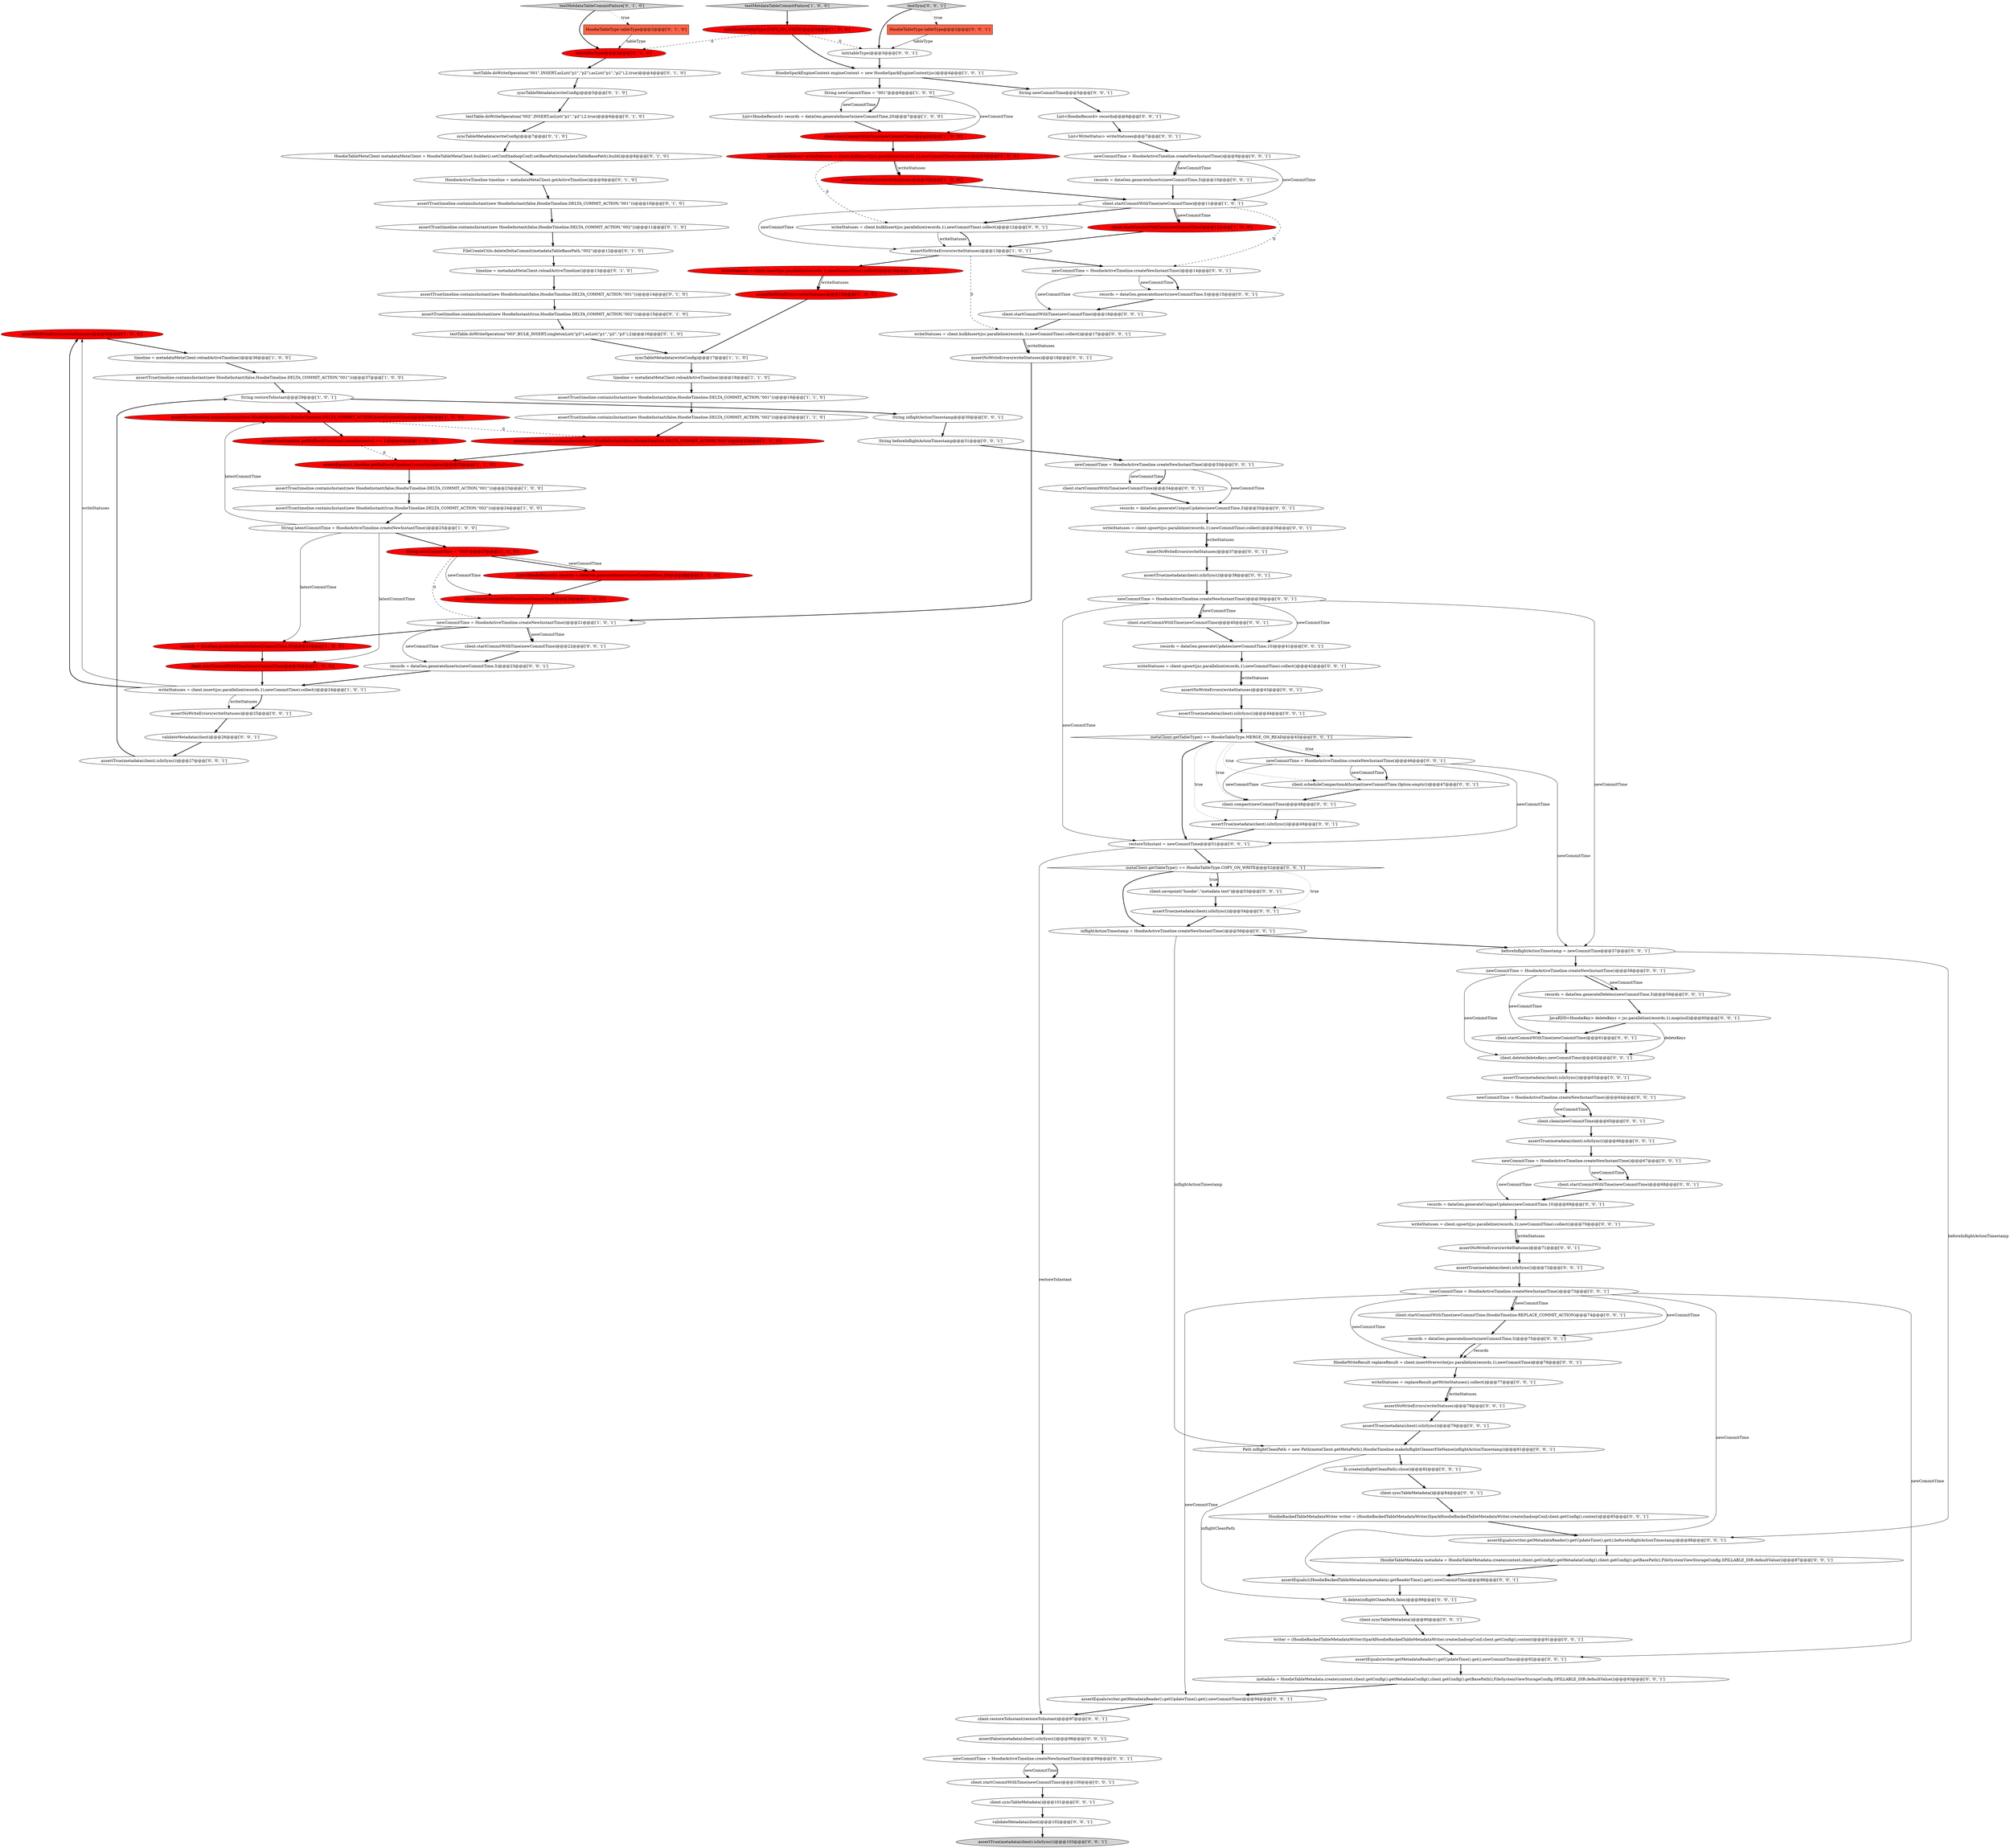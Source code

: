 digraph {
11 [style = filled, label = "assertNoWriteErrors(writeStatuses)@@@34@@@['1', '0', '0']", fillcolor = red, shape = ellipse image = "AAA1AAABBB1BBB"];
102 [style = filled, label = "String inflightActionTimestamp@@@30@@@['0', '0', '1']", fillcolor = white, shape = ellipse image = "AAA0AAABBB3BBB"];
83 [style = filled, label = "metadata = HoodieTableMetadata.create(context,client.getConfig().getMetadataConfig(),client.getConfig().getBasePath(),FileSystemViewStorageConfig.SPILLABLE_DIR.defaultValue())@@@93@@@['0', '0', '1']", fillcolor = white, shape = ellipse image = "AAA0AAABBB3BBB"];
16 [style = filled, label = "client.startCommitWithTime(latestCommitTime)@@@32@@@['1', '0', '0']", fillcolor = red, shape = ellipse image = "AAA1AAABBB1BBB"];
91 [style = filled, label = "writeStatuses = client.bulkInsert(jsc.parallelize(records,1),newCommitTime).collect()@@@17@@@['0', '0', '1']", fillcolor = white, shape = ellipse image = "AAA0AAABBB3BBB"];
46 [style = filled, label = "syncTableMetadata(writeConfig)@@@7@@@['0', '1', '0']", fillcolor = white, shape = ellipse image = "AAA0AAABBB2BBB"];
118 [style = filled, label = "beforeInflightActionTimestamp = newCommitTime@@@57@@@['0', '0', '1']", fillcolor = white, shape = ellipse image = "AAA0AAABBB3BBB"];
129 [style = filled, label = "newCommitTime = HoodieActiveTimeline.createNewInstantTime()@@@33@@@['0', '0', '1']", fillcolor = white, shape = ellipse image = "AAA0AAABBB3BBB"];
86 [style = filled, label = "newCommitTime = HoodieActiveTimeline.createNewInstantTime()@@@67@@@['0', '0', '1']", fillcolor = white, shape = ellipse image = "AAA0AAABBB3BBB"];
113 [style = filled, label = "assertTrue(metadata(client).isInSync())@@@66@@@['0', '0', '1']", fillcolor = white, shape = ellipse image = "AAA0AAABBB3BBB"];
56 [style = filled, label = "assertTrue(metadata(client).isInSync())@@@63@@@['0', '0', '1']", fillcolor = white, shape = ellipse image = "AAA0AAABBB3BBB"];
75 [style = filled, label = "client.restoreToInstant(restoreToInstant)@@@97@@@['0', '0', '1']", fillcolor = white, shape = ellipse image = "AAA0AAABBB3BBB"];
18 [style = filled, label = "client.startCommitWithTime(newCommitTime)@@@12@@@['1', '0', '0']", fillcolor = red, shape = ellipse image = "AAA1AAABBB1BBB"];
8 [style = filled, label = "init(HoodieTableType.COPY_ON_WRITE)@@@3@@@['1', '0', '0']", fillcolor = red, shape = ellipse image = "AAA1AAABBB1BBB"];
87 [style = filled, label = "records = dataGen.generateInserts(newCommitTime,5)@@@23@@@['0', '0', '1']", fillcolor = white, shape = ellipse image = "AAA0AAABBB3BBB"];
105 [style = filled, label = "HoodieTableMetadata metadata = HoodieTableMetadata.create(context,client.getConfig().getMetadataConfig(),client.getConfig().getBasePath(),FileSystemViewStorageConfig.SPILLABLE_DIR.defaultValue())@@@87@@@['0', '0', '1']", fillcolor = white, shape = ellipse image = "AAA0AAABBB3BBB"];
127 [style = filled, label = "assertNoWriteErrors(writeStatuses)@@@71@@@['0', '0', '1']", fillcolor = white, shape = ellipse image = "AAA0AAABBB3BBB"];
104 [style = filled, label = "assertTrue(metadata(client).isInSync())@@@72@@@['0', '0', '1']", fillcolor = white, shape = ellipse image = "AAA0AAABBB3BBB"];
78 [style = filled, label = "client.savepoint(\"hoodie\",\"metadata test\")@@@53@@@['0', '0', '1']", fillcolor = white, shape = ellipse image = "AAA0AAABBB3BBB"];
12 [style = filled, label = "assertNoWriteErrors(writeStatuses)@@@15@@@['1', '0', '0']", fillcolor = red, shape = ellipse image = "AAA1AAABBB1BBB"];
125 [style = filled, label = "newCommitTime = HoodieActiveTimeline.createNewInstantTime()@@@99@@@['0', '0', '1']", fillcolor = white, shape = ellipse image = "AAA0AAABBB3BBB"];
35 [style = filled, label = "HoodieActiveTimeline timeline = metadataMetaClient.getActiveTimeline()@@@9@@@['0', '1', '0']", fillcolor = white, shape = ellipse image = "AAA0AAABBB2BBB"];
128 [style = filled, label = "writeStatuses = replaceResult.getWriteStatuses().collect()@@@77@@@['0', '0', '1']", fillcolor = white, shape = ellipse image = "AAA0AAABBB3BBB"];
120 [style = filled, label = "JavaRDD<HoodieKey> deleteKeys = jsc.parallelize(records,1).map(null)@@@60@@@['0', '0', '1']", fillcolor = white, shape = ellipse image = "AAA0AAABBB3BBB"];
13 [style = filled, label = "assertTrue(timeline.containsInstant(new HoodieInstant(false,HoodieTimeline.DELTA_COMMIT_ACTION,\"001\")))@@@19@@@['1', '1', '0']", fillcolor = white, shape = ellipse image = "AAA0AAABBB1BBB"];
3 [style = filled, label = "timeline = metadataMetaClient.reloadActiveTimeline()@@@18@@@['1', '1', '0']", fillcolor = white, shape = ellipse image = "AAA0AAABBB1BBB"];
1 [style = filled, label = "writeStatuses = client.insert(jsc.parallelize(records,1),newCommitTime).collect()@@@24@@@['1', '0', '1']", fillcolor = white, shape = ellipse image = "AAA0AAABBB1BBB"];
71 [style = filled, label = "client.startCommitWithTime(newCommitTime)@@@16@@@['0', '0', '1']", fillcolor = white, shape = ellipse image = "AAA0AAABBB3BBB"];
36 [style = filled, label = "testTable.doWriteOperation(\"002\",INSERT,asList(\"p1\",\"p2\"),2,true)@@@6@@@['0', '1', '0']", fillcolor = white, shape = ellipse image = "AAA0AAABBB2BBB"];
21 [style = filled, label = "syncTableMetadata(writeConfig)@@@17@@@['1', '1', '0']", fillcolor = white, shape = ellipse image = "AAA0AAABBB1BBB"];
37 [style = filled, label = "HoodieTableMetaClient metadataMetaClient = HoodieTableMetaClient.builder().setConf(hadoopConf).setBasePath(metadataTableBasePath).build()@@@8@@@['0', '1', '0']", fillcolor = white, shape = ellipse image = "AAA0AAABBB2BBB"];
81 [style = filled, label = "client.compact(newCommitTime)@@@48@@@['0', '0', '1']", fillcolor = white, shape = ellipse image = "AAA0AAABBB3BBB"];
48 [style = filled, label = "testMetdataTableCommitFailure['0', '1', '0']", fillcolor = lightgray, shape = diamond image = "AAA0AAABBB2BBB"];
95 [style = filled, label = "client.startCommitWithTime(newCommitTime)@@@34@@@['0', '0', '1']", fillcolor = white, shape = ellipse image = "AAA0AAABBB3BBB"];
98 [style = filled, label = "assertNoWriteErrors(writeStatuses)@@@78@@@['0', '0', '1']", fillcolor = white, shape = ellipse image = "AAA0AAABBB3BBB"];
106 [style = filled, label = "metaClient.getTableType() == HoodieTableType.MERGE_ON_READ@@@45@@@['0', '0', '1']", fillcolor = white, shape = diamond image = "AAA0AAABBB3BBB"];
30 [style = filled, label = "client.startCommitWithTime(newCommitTime)@@@8@@@['1', '0', '0']", fillcolor = red, shape = ellipse image = "AAA1AAABBB1BBB"];
116 [style = filled, label = "writeStatuses = client.bulkInsert(jsc.parallelize(records,1),newCommitTime).collect()@@@12@@@['0', '0', '1']", fillcolor = white, shape = ellipse image = "AAA0AAABBB3BBB"];
20 [style = filled, label = "assertNoWriteErrors(writeStatuses)@@@10@@@['1', '0', '0']", fillcolor = red, shape = ellipse image = "AAA1AAABBB1BBB"];
17 [style = filled, label = "records = dataGen.generateInserts(latestCommitTime,20)@@@31@@@['1', '0', '0']", fillcolor = red, shape = ellipse image = "AAA1AAABBB1BBB"];
70 [style = filled, label = "client.startCommitWithTime(newCommitTime)@@@40@@@['0', '0', '1']", fillcolor = white, shape = ellipse image = "AAA0AAABBB3BBB"];
51 [style = filled, label = "init(tableType)@@@3@@@['0', '0', '1']", fillcolor = white, shape = ellipse image = "AAA0AAABBB3BBB"];
119 [style = filled, label = "validateMetadata(client)@@@26@@@['0', '0', '1']", fillcolor = white, shape = ellipse image = "AAA0AAABBB3BBB"];
69 [style = filled, label = "fs.create(inflightCleanPath).close()@@@82@@@['0', '0', '1']", fillcolor = white, shape = ellipse image = "AAA0AAABBB3BBB"];
114 [style = filled, label = "testSync['0', '0', '1']", fillcolor = lightgray, shape = diamond image = "AAA0AAABBB3BBB"];
103 [style = filled, label = "records = dataGen.generateDeletes(newCommitTime,5)@@@59@@@['0', '0', '1']", fillcolor = white, shape = ellipse image = "AAA0AAABBB3BBB"];
57 [style = filled, label = "assertTrue(metadata(client).isInSync())@@@49@@@['0', '0', '1']", fillcolor = white, shape = ellipse image = "AAA0AAABBB3BBB"];
72 [style = filled, label = "writeStatuses = client.upsert(jsc.parallelize(records,1),newCommitTime).collect()@@@70@@@['0', '0', '1']", fillcolor = white, shape = ellipse image = "AAA0AAABBB3BBB"];
45 [style = filled, label = "testTable.doWriteOperation(\"001\",INSERT,asList(\"p1\",\"p2\"),asList(\"p1\",\"p2\"),2,true)@@@4@@@['0', '1', '0']", fillcolor = white, shape = ellipse image = "AAA0AAABBB2BBB"];
121 [style = filled, label = "client.delete(deleteKeys,newCommitTime)@@@62@@@['0', '0', '1']", fillcolor = white, shape = ellipse image = "AAA0AAABBB3BBB"];
31 [style = filled, label = "assertTrue(timeline.getRollbackTimeline().countInstants() == 1)@@@40@@@['1', '0', '0']", fillcolor = red, shape = ellipse image = "AAA1AAABBB1BBB"];
107 [style = filled, label = "assertFalse(metadata(client).isInSync())@@@98@@@['0', '0', '1']", fillcolor = white, shape = ellipse image = "AAA0AAABBB3BBB"];
25 [style = filled, label = "newCommitTime = HoodieActiveTimeline.createNewInstantTime()@@@21@@@['1', '0', '1']", fillcolor = white, shape = ellipse image = "AAA0AAABBB1BBB"];
65 [style = filled, label = "HoodieWriteResult replaceResult = client.insertOverwrite(jsc.parallelize(records,1),newCommitTime)@@@76@@@['0', '0', '1']", fillcolor = white, shape = ellipse image = "AAA0AAABBB3BBB"];
49 [style = filled, label = "init(tableType)@@@3@@@['0', '1', '0']", fillcolor = red, shape = ellipse image = "AAA1AAABBB2BBB"];
67 [style = filled, label = "inflightActionTimestamp = HoodieActiveTimeline.createNewInstantTime()@@@56@@@['0', '0', '1']", fillcolor = white, shape = ellipse image = "AAA0AAABBB3BBB"];
117 [style = filled, label = "records = dataGen.generateUpdates(newCommitTime,10)@@@41@@@['0', '0', '1']", fillcolor = white, shape = ellipse image = "AAA0AAABBB3BBB"];
124 [style = filled, label = "client.startCommitWithTime(newCommitTime)@@@22@@@['0', '0', '1']", fillcolor = white, shape = ellipse image = "AAA0AAABBB3BBB"];
94 [style = filled, label = "assertNoWriteErrors(writeStatuses)@@@18@@@['0', '0', '1']", fillcolor = white, shape = ellipse image = "AAA0AAABBB3BBB"];
53 [style = filled, label = "assertTrue(metadata(client).isInSync())@@@27@@@['0', '0', '1']", fillcolor = white, shape = ellipse image = "AAA0AAABBB3BBB"];
5 [style = filled, label = "assertTrue(timeline.containsInstant(new HoodieInstant(false,HoodieTimeline.DELTA_COMMIT_ACTION,latestCommitTime)))@@@39@@@['1', '0', '0']", fillcolor = red, shape = ellipse image = "AAA1AAABBB1BBB"];
19 [style = filled, label = "assertNoWriteErrors(writeStatuses)@@@13@@@['1', '0', '1']", fillcolor = white, shape = ellipse image = "AAA0AAABBB1BBB"];
44 [style = filled, label = "timeline = metadataMetaClient.reloadActiveTimeline()@@@13@@@['0', '1', '0']", fillcolor = white, shape = ellipse image = "AAA0AAABBB2BBB"];
82 [style = filled, label = "assertEquals(writer.getMetadataReader().getUpdateTime().get(),beforeInflightActionTimestamp)@@@86@@@['0', '0', '1']", fillcolor = white, shape = ellipse image = "AAA0AAABBB3BBB"];
110 [style = filled, label = "records = dataGen.generateUniqueUpdates(newCommitTime,10)@@@69@@@['0', '0', '1']", fillcolor = white, shape = ellipse image = "AAA0AAABBB3BBB"];
9 [style = filled, label = "assertEquals(1,timeline.getRollbackTimeline().countInstants())@@@22@@@['1', '1', '0']", fillcolor = red, shape = ellipse image = "AAA1AAABBB1BBB"];
131 [style = filled, label = "assertNoWriteErrors(writeStatuses)@@@43@@@['0', '0', '1']", fillcolor = white, shape = ellipse image = "AAA0AAABBB3BBB"];
115 [style = filled, label = "assertEquals(writer.getMetadataReader().getUpdateTime().get(),newCommitTime)@@@94@@@['0', '0', '1']", fillcolor = white, shape = ellipse image = "AAA0AAABBB3BBB"];
122 [style = filled, label = "client.startCommitWithTime(newCommitTime)@@@61@@@['0', '0', '1']", fillcolor = white, shape = ellipse image = "AAA0AAABBB3BBB"];
93 [style = filled, label = "client.startCommitWithTime(newCommitTime)@@@68@@@['0', '0', '1']", fillcolor = white, shape = ellipse image = "AAA0AAABBB3BBB"];
99 [style = filled, label = "Path inflightCleanPath = new Path(metaClient.getMetaPath(),HoodieTimeline.makeInflightCleanerFileName(inflightActionTimestamp))@@@81@@@['0', '0', '1']", fillcolor = white, shape = ellipse image = "AAA0AAABBB3BBB"];
92 [style = filled, label = "validateMetadata(client)@@@102@@@['0', '0', '1']", fillcolor = white, shape = ellipse image = "AAA0AAABBB3BBB"];
64 [style = filled, label = "records = dataGen.generateInserts(newCommitTime,5)@@@10@@@['0', '0', '1']", fillcolor = white, shape = ellipse image = "AAA0AAABBB3BBB"];
96 [style = filled, label = "assertTrue(metadata(client).isInSync())@@@44@@@['0', '0', '1']", fillcolor = white, shape = ellipse image = "AAA0AAABBB3BBB"];
88 [style = filled, label = "records = dataGen.generateInserts(newCommitTime,5)@@@75@@@['0', '0', '1']", fillcolor = white, shape = ellipse image = "AAA0AAABBB3BBB"];
84 [style = filled, label = "client.syncTableMetadata()@@@84@@@['0', '0', '1']", fillcolor = white, shape = ellipse image = "AAA0AAABBB3BBB"];
111 [style = filled, label = "String beforeInflightActionTimestamp@@@31@@@['0', '0', '1']", fillcolor = white, shape = ellipse image = "AAA0AAABBB3BBB"];
54 [style = filled, label = "newCommitTime = HoodieActiveTimeline.createNewInstantTime()@@@14@@@['0', '0', '1']", fillcolor = white, shape = ellipse image = "AAA0AAABBB3BBB"];
63 [style = filled, label = "newCommitTime = HoodieActiveTimeline.createNewInstantTime()@@@46@@@['0', '0', '1']", fillcolor = white, shape = ellipse image = "AAA0AAABBB3BBB"];
68 [style = filled, label = "client.clean(newCommitTime)@@@65@@@['0', '0', '1']", fillcolor = white, shape = ellipse image = "AAA0AAABBB3BBB"];
23 [style = filled, label = "assertTrue(timeline.containsInstant(new HoodieInstant(false,HoodieTimeline.DELTA_COMMIT_ACTION,\"001\")))@@@23@@@['1', '0', '0']", fillcolor = white, shape = ellipse image = "AAA0AAABBB1BBB"];
40 [style = filled, label = "syncTableMetadata(writeConfig)@@@5@@@['0', '1', '0']", fillcolor = white, shape = ellipse image = "AAA0AAABBB2BBB"];
76 [style = filled, label = "assertTrue(metadata(client).isInSync())@@@79@@@['0', '0', '1']", fillcolor = white, shape = ellipse image = "AAA0AAABBB3BBB"];
28 [style = filled, label = "assertTrue(timeline.containsInstant(new HoodieInstant(true,HoodieTimeline.DELTA_COMMIT_ACTION,\"002\")))@@@24@@@['1', '0', '0']", fillcolor = white, shape = ellipse image = "AAA0AAABBB1BBB"];
97 [style = filled, label = "writeStatuses = client.upsert(jsc.parallelize(records,1),newCommitTime).collect()@@@36@@@['0', '0', '1']", fillcolor = white, shape = ellipse image = "AAA0AAABBB3BBB"];
134 [style = filled, label = "writer = (HoodieBackedTableMetadataWriter)SparkHoodieBackedTableMetadataWriter.create(hadoopConf,client.getConfig(),context)@@@91@@@['0', '0', '1']", fillcolor = white, shape = ellipse image = "AAA0AAABBB3BBB"];
89 [style = filled, label = "metaClient.getTableType() == HoodieTableType.COPY_ON_WRITE@@@52@@@['0', '0', '1']", fillcolor = white, shape = diamond image = "AAA0AAABBB3BBB"];
61 [style = filled, label = "HoodieBackedTableMetadataWriter writer = (HoodieBackedTableMetadataWriter)SparkHoodieBackedTableMetadataWriter.create(hadoopConf,client.getConfig(),context)@@@85@@@['0', '0', '1']", fillcolor = white, shape = ellipse image = "AAA0AAABBB3BBB"];
55 [style = filled, label = "assertEquals(((HoodieBackedTableMetadata)metadata).getReaderTime().get(),newCommitTime)@@@88@@@['0', '0', '1']", fillcolor = white, shape = ellipse image = "AAA0AAABBB3BBB"];
7 [style = filled, label = "client.startCommitWithTime(newCommitTime)@@@29@@@['1', '0', '0']", fillcolor = red, shape = ellipse image = "AAA1AAABBB1BBB"];
112 [style = filled, label = "assertTrue(metadata(client).isInSync())@@@38@@@['0', '0', '1']", fillcolor = white, shape = ellipse image = "AAA0AAABBB3BBB"];
2 [style = filled, label = "assertTrue(timeline.containsInstant(new HoodieInstant(false,HoodieTimeline.DELTA_COMMIT_ACTION,\"003\")))@@@21@@@['1', '1', '0']", fillcolor = red, shape = ellipse image = "AAA1AAABBB1BBB"];
22 [style = filled, label = "testMetdataTableCommitFailure['1', '0', '0']", fillcolor = lightgray, shape = diamond image = "AAA0AAABBB1BBB"];
24 [style = filled, label = "List<HoodieRecord> records = dataGen.generateInserts(newCommitTime,20)@@@28@@@['1', '0', '0']", fillcolor = red, shape = ellipse image = "AAA1AAABBB1BBB"];
109 [style = filled, label = "newCommitTime = HoodieActiveTimeline.createNewInstantTime()@@@58@@@['0', '0', '1']", fillcolor = white, shape = ellipse image = "AAA0AAABBB3BBB"];
74 [style = filled, label = "newCommitTime = HoodieActiveTimeline.createNewInstantTime()@@@73@@@['0', '0', '1']", fillcolor = white, shape = ellipse image = "AAA0AAABBB3BBB"];
90 [style = filled, label = "assertTrue(metadata(client).isInSync())@@@54@@@['0', '0', '1']", fillcolor = white, shape = ellipse image = "AAA0AAABBB3BBB"];
38 [style = filled, label = "assertTrue(timeline.containsInstant(new HoodieInstant(true,HoodieTimeline.DELTA_COMMIT_ACTION,\"002\")))@@@15@@@['0', '1', '0']", fillcolor = white, shape = ellipse image = "AAA0AAABBB2BBB"];
100 [style = filled, label = "String newCommitTime@@@5@@@['0', '0', '1']", fillcolor = white, shape = ellipse image = "AAA0AAABBB3BBB"];
52 [style = filled, label = "writeStatuses = client.upsert(jsc.parallelize(records,1),newCommitTime).collect()@@@42@@@['0', '0', '1']", fillcolor = white, shape = ellipse image = "AAA0AAABBB3BBB"];
0 [style = filled, label = "String newCommitTime = \"003\"@@@27@@@['1', '0', '0']", fillcolor = red, shape = ellipse image = "AAA1AAABBB1BBB"];
108 [style = filled, label = "records = dataGen.generateInserts(newCommitTime,5)@@@15@@@['0', '0', '1']", fillcolor = white, shape = ellipse image = "AAA0AAABBB3BBB"];
135 [style = filled, label = "assertEquals(writer.getMetadataReader().getUpdateTime().get(),newCommitTime)@@@92@@@['0', '0', '1']", fillcolor = white, shape = ellipse image = "AAA0AAABBB3BBB"];
47 [style = filled, label = "FileCreateUtils.deleteDeltaCommit(metadataTableBasePath,\"002\")@@@12@@@['0', '1', '0']", fillcolor = white, shape = ellipse image = "AAA0AAABBB2BBB"];
101 [style = filled, label = "client.scheduleCompactionAtInstant(newCommitTime,Option.empty())@@@47@@@['0', '0', '1']", fillcolor = white, shape = ellipse image = "AAA0AAABBB3BBB"];
66 [style = filled, label = "records = dataGen.generateUniqueUpdates(newCommitTime,5)@@@35@@@['0', '0', '1']", fillcolor = white, shape = ellipse image = "AAA0AAABBB3BBB"];
42 [style = filled, label = "assertTrue(timeline.containsInstant(new HoodieInstant(false,HoodieTimeline.DELTA_COMMIT_ACTION,\"001\")))@@@14@@@['0', '1', '0']", fillcolor = white, shape = ellipse image = "AAA0AAABBB2BBB"];
43 [style = filled, label = "HoodieTableType tableType@@@2@@@['0', '1', '0']", fillcolor = tomato, shape = box image = "AAA1AAABBB2BBB"];
62 [style = filled, label = "newCommitTime = HoodieActiveTimeline.createNewInstantTime()@@@39@@@['0', '0', '1']", fillcolor = white, shape = ellipse image = "AAA0AAABBB3BBB"];
41 [style = filled, label = "assertTrue(timeline.containsInstant(new HoodieInstant(false,HoodieTimeline.DELTA_COMMIT_ACTION,\"002\")))@@@11@@@['0', '1', '0']", fillcolor = white, shape = ellipse image = "AAA0AAABBB2BBB"];
126 [style = filled, label = "List<HoodieRecord> records@@@6@@@['0', '0', '1']", fillcolor = white, shape = ellipse image = "AAA0AAABBB3BBB"];
59 [style = filled, label = "client.syncTableMetadata()@@@90@@@['0', '0', '1']", fillcolor = white, shape = ellipse image = "AAA0AAABBB3BBB"];
130 [style = filled, label = "fs.delete(inflightCleanPath,false)@@@89@@@['0', '0', '1']", fillcolor = white, shape = ellipse image = "AAA0AAABBB3BBB"];
50 [style = filled, label = "assertTrue(timeline.containsInstant(new HoodieInstant(false,HoodieTimeline.DELTA_COMMIT_ACTION,\"001\")))@@@10@@@['0', '1', '0']", fillcolor = white, shape = ellipse image = "AAA0AAABBB2BBB"];
34 [style = filled, label = "client.startCommitWithTime(newCommitTime)@@@11@@@['1', '0', '1']", fillcolor = white, shape = ellipse image = "AAA0AAABBB1BBB"];
10 [style = filled, label = "List<WriteStatus> writeStatuses = client.bulkInsert(jsc.parallelize(records,1),newCommitTime).collect()@@@9@@@['1', '0', '0']", fillcolor = red, shape = ellipse image = "AAA1AAABBB1BBB"];
132 [style = filled, label = "assertNoWriteErrors(writeStatuses)@@@25@@@['0', '0', '1']", fillcolor = white, shape = ellipse image = "AAA0AAABBB3BBB"];
80 [style = filled, label = "assertNoWriteErrors(writeStatuses)@@@37@@@['0', '0', '1']", fillcolor = white, shape = ellipse image = "AAA0AAABBB3BBB"];
6 [style = filled, label = "assertTrue(timeline.containsInstant(new HoodieInstant(false,HoodieTimeline.DELTA_COMMIT_ACTION,\"002\")))@@@20@@@['1', '1', '0']", fillcolor = white, shape = ellipse image = "AAA0AAABBB1BBB"];
58 [style = filled, label = "client.startCommitWithTime(newCommitTime)@@@100@@@['0', '0', '1']", fillcolor = white, shape = ellipse image = "AAA0AAABBB3BBB"];
14 [style = filled, label = "writeStatuses = client.insert(jsc.parallelize(records,1),newCommitTime).collect()@@@14@@@['1', '0', '0']", fillcolor = red, shape = ellipse image = "AAA1AAABBB1BBB"];
26 [style = filled, label = "List<HoodieRecord> records = dataGen.generateInserts(newCommitTime,20)@@@7@@@['1', '0', '0']", fillcolor = white, shape = ellipse image = "AAA0AAABBB1BBB"];
33 [style = filled, label = "assertTrue(timeline.containsInstant(new HoodieInstant(false,HoodieTimeline.DELTA_COMMIT_ACTION,\"001\")))@@@37@@@['1', '0', '0']", fillcolor = white, shape = ellipse image = "AAA0AAABBB1BBB"];
15 [style = filled, label = "HoodieSparkEngineContext engineContext = new HoodieSparkEngineContext(jsc)@@@4@@@['1', '0', '1']", fillcolor = white, shape = ellipse image = "AAA0AAABBB1BBB"];
77 [style = filled, label = "restoreToInstant = newCommitTime@@@51@@@['0', '0', '1']", fillcolor = white, shape = ellipse image = "AAA0AAABBB3BBB"];
32 [style = filled, label = "timeline = metadataMetaClient.reloadActiveTimeline()@@@36@@@['1', '0', '0']", fillcolor = white, shape = ellipse image = "AAA0AAABBB1BBB"];
123 [style = filled, label = "newCommitTime = HoodieActiveTimeline.createNewInstantTime()@@@64@@@['0', '0', '1']", fillcolor = white, shape = ellipse image = "AAA0AAABBB3BBB"];
60 [style = filled, label = "HoodieTableType tableType@@@2@@@['0', '0', '1']", fillcolor = tomato, shape = box image = "AAA0AAABBB3BBB"];
73 [style = filled, label = "client.startCommitWithTime(newCommitTime,HoodieTimeline.REPLACE_COMMIT_ACTION)@@@74@@@['0', '0', '1']", fillcolor = white, shape = ellipse image = "AAA0AAABBB3BBB"];
85 [style = filled, label = "newCommitTime = HoodieActiveTimeline.createNewInstantTime()@@@9@@@['0', '0', '1']", fillcolor = white, shape = ellipse image = "AAA0AAABBB3BBB"];
133 [style = filled, label = "client.syncTableMetadata()@@@101@@@['0', '0', '1']", fillcolor = white, shape = ellipse image = "AAA0AAABBB3BBB"];
136 [style = filled, label = "assertTrue(metadata(client).isInSync())@@@103@@@['0', '0', '1']", fillcolor = lightgray, shape = ellipse image = "AAA0AAABBB3BBB"];
79 [style = filled, label = "List<WriteStatus> writeStatuses@@@7@@@['0', '0', '1']", fillcolor = white, shape = ellipse image = "AAA0AAABBB3BBB"];
27 [style = filled, label = "String latestCommitTime = HoodieActiveTimeline.createNewInstantTime()@@@25@@@['1', '0', '0']", fillcolor = white, shape = ellipse image = "AAA0AAABBB1BBB"];
4 [style = filled, label = "String newCommitTime = \"001\"@@@6@@@['1', '0', '0']", fillcolor = white, shape = ellipse image = "AAA0AAABBB1BBB"];
39 [style = filled, label = "testTable.doWriteOperation(\"003\",BULK_INSERT,singletonList(\"p3\"),asList(\"p1\",\"p2\",\"p3\"),2)@@@16@@@['0', '1', '0']", fillcolor = white, shape = ellipse image = "AAA0AAABBB2BBB"];
29 [style = filled, label = "String restoreToInstant@@@29@@@['1', '0', '1']", fillcolor = white, shape = ellipse image = "AAA0AAABBB1BBB"];
77->89 [style = bold, label=""];
29->5 [style = bold, label=""];
84->61 [style = bold, label=""];
59->134 [style = bold, label=""];
58->133 [style = bold, label=""];
97->80 [style = bold, label=""];
34->116 [style = bold, label=""];
34->18 [style = bold, label=""];
91->94 [style = bold, label=""];
65->128 [style = bold, label=""];
88->65 [style = bold, label=""];
34->54 [style = dashed, label="0"];
38->39 [style = bold, label=""];
15->100 [style = bold, label=""];
122->121 [style = bold, label=""];
109->122 [style = solid, label="newCommitTime"];
116->19 [style = solid, label="writeStatuses"];
118->109 [style = bold, label=""];
100->126 [style = bold, label=""];
23->28 [style = bold, label=""];
22->8 [style = bold, label=""];
1->132 [style = bold, label=""];
130->59 [style = bold, label=""];
63->118 [style = solid, label="newCommitTime"];
35->50 [style = bold, label=""];
0->25 [style = dashed, label="0"];
60->51 [style = solid, label="tableType"];
8->51 [style = dashed, label="0"];
0->24 [style = bold, label=""];
27->5 [style = solid, label="latestCommitTime"];
125->58 [style = solid, label="newCommitTime"];
120->122 [style = bold, label=""];
90->67 [style = bold, label=""];
52->131 [style = bold, label=""];
64->34 [style = bold, label=""];
119->53 [style = bold, label=""];
134->135 [style = bold, label=""];
115->75 [style = bold, label=""];
48->43 [style = dotted, label="true"];
86->110 [style = solid, label="newCommitTime"];
131->96 [style = bold, label=""];
99->130 [style = solid, label="inflightCleanPath"];
25->124 [style = bold, label=""];
89->78 [style = dotted, label="true"];
17->16 [style = bold, label=""];
21->3 [style = bold, label=""];
106->77 [style = bold, label=""];
53->29 [style = bold, label=""];
108->71 [style = bold, label=""];
67->99 [style = solid, label="inflightActionTimestamp"];
123->68 [style = solid, label="newCommitTime"];
124->87 [style = bold, label=""];
112->62 [style = bold, label=""];
48->49 [style = bold, label=""];
113->86 [style = bold, label=""];
10->20 [style = solid, label="writeStatuses"];
72->127 [style = bold, label=""];
4->30 [style = solid, label="newCommitTime"];
27->0 [style = bold, label=""];
12->21 [style = bold, label=""];
63->77 [style = solid, label="newCommitTime"];
20->34 [style = bold, label=""];
54->108 [style = bold, label=""];
61->82 [style = bold, label=""];
85->64 [style = bold, label=""];
74->73 [style = solid, label="newCommitTime"];
18->19 [style = bold, label=""];
92->136 [style = bold, label=""];
34->19 [style = solid, label="newCommitTime"];
29->102 [style = bold, label=""];
56->123 [style = bold, label=""];
63->101 [style = bold, label=""];
102->111 [style = bold, label=""];
2->9 [style = bold, label=""];
85->34 [style = solid, label="newCommitTime"];
126->79 [style = bold, label=""];
133->92 [style = bold, label=""];
34->18 [style = solid, label="newCommitTime"];
46->37 [style = bold, label=""];
10->116 [style = dashed, label="0"];
107->125 [style = bold, label=""];
1->11 [style = bold, label=""];
121->56 [style = bold, label=""];
6->2 [style = bold, label=""];
33->29 [style = bold, label=""];
104->74 [style = bold, label=""];
36->46 [style = bold, label=""];
109->103 [style = bold, label=""];
54->108 [style = solid, label="newCommitTime"];
54->71 [style = solid, label="newCommitTime"];
72->127 [style = solid, label="writeStatuses"];
94->25 [style = bold, label=""];
81->57 [style = bold, label=""];
1->132 [style = solid, label="writeStatuses"];
89->78 [style = bold, label=""];
27->16 [style = solid, label="latestCommitTime"];
30->10 [style = bold, label=""];
47->44 [style = bold, label=""];
105->55 [style = bold, label=""];
82->105 [style = bold, label=""];
129->95 [style = solid, label="newCommitTime"];
24->7 [style = bold, label=""];
50->41 [style = bold, label=""];
42->38 [style = bold, label=""];
98->76 [style = bold, label=""];
63->101 [style = solid, label="newCommitTime"];
129->66 [style = solid, label="newCommitTime"];
99->69 [style = bold, label=""];
127->104 [style = bold, label=""];
49->45 [style = bold, label=""];
44->42 [style = bold, label=""];
77->75 [style = solid, label="restoreToInstant"];
74->88 [style = solid, label="newCommitTime"];
8->15 [style = bold, label=""];
114->51 [style = bold, label=""];
1->11 [style = solid, label="writeStatuses"];
110->72 [style = bold, label=""];
62->77 [style = solid, label="newCommitTime"];
106->81 [style = dotted, label="true"];
117->52 [style = bold, label=""];
66->97 [style = bold, label=""];
75->107 [style = bold, label=""];
25->87 [style = solid, label="newCommitTime"];
109->103 [style = solid, label="newCommitTime"];
11->32 [style = bold, label=""];
120->121 [style = solid, label="deleteKeys"];
5->2 [style = dashed, label="0"];
62->118 [style = solid, label="newCommitTime"];
101->81 [style = bold, label=""];
25->17 [style = bold, label=""];
70->117 [style = bold, label=""];
32->33 [style = bold, label=""];
106->63 [style = dotted, label="true"];
57->77 [style = bold, label=""];
19->91 [style = dashed, label="0"];
19->54 [style = bold, label=""];
63->81 [style = solid, label="newCommitTime"];
25->124 [style = solid, label="newCommitTime"];
39->21 [style = bold, label=""];
19->14 [style = bold, label=""];
16->1 [style = bold, label=""];
40->36 [style = bold, label=""];
109->121 [style = solid, label="newCommitTime"];
14->12 [style = solid, label="writeStatuses"];
91->94 [style = solid, label="writeStatuses"];
0->7 [style = solid, label="newCommitTime"];
41->47 [style = bold, label=""];
37->35 [style = bold, label=""];
13->6 [style = bold, label=""];
74->135 [style = solid, label="newCommitTime"];
88->65 [style = solid, label="records"];
116->19 [style = bold, label=""];
69->84 [style = bold, label=""];
45->40 [style = bold, label=""];
78->90 [style = bold, label=""];
27->17 [style = solid, label="latestCommitTime"];
71->91 [style = bold, label=""];
85->64 [style = solid, label="newCommitTime"];
62->70 [style = bold, label=""];
118->82 [style = solid, label="beforeInflightActionTimestamp"];
74->115 [style = solid, label="newCommitTime"];
86->93 [style = solid, label="newCommitTime"];
10->20 [style = bold, label=""];
4->26 [style = solid, label="newCommitTime"];
93->110 [style = bold, label=""];
89->67 [style = bold, label=""];
106->101 [style = dotted, label="true"];
43->49 [style = solid, label="tableType"];
76->99 [style = bold, label=""];
114->60 [style = dotted, label="true"];
74->73 [style = bold, label=""];
125->58 [style = bold, label=""];
4->26 [style = bold, label=""];
87->1 [style = bold, label=""];
111->129 [style = bold, label=""];
0->24 [style = solid, label="newCommitTime"];
128->98 [style = solid, label="writeStatuses"];
79->85 [style = bold, label=""];
103->120 [style = bold, label=""];
135->83 [style = bold, label=""];
97->80 [style = solid, label="writeStatuses"];
26->30 [style = bold, label=""];
52->131 [style = solid, label="writeStatuses"];
74->55 [style = solid, label="newCommitTime"];
9->23 [style = bold, label=""];
132->119 [style = bold, label=""];
96->106 [style = bold, label=""];
68->113 [style = bold, label=""];
86->93 [style = bold, label=""];
31->9 [style = dashed, label="0"];
73->88 [style = bold, label=""];
67->118 [style = bold, label=""];
5->31 [style = bold, label=""];
128->98 [style = bold, label=""];
123->68 [style = bold, label=""];
14->12 [style = bold, label=""];
15->4 [style = bold, label=""];
83->115 [style = bold, label=""];
3->13 [style = bold, label=""];
106->57 [style = dotted, label="true"];
129->95 [style = bold, label=""];
7->25 [style = bold, label=""];
28->27 [style = bold, label=""];
51->15 [style = bold, label=""];
74->65 [style = solid, label="newCommitTime"];
62->70 [style = solid, label="newCommitTime"];
106->63 [style = bold, label=""];
62->117 [style = solid, label="newCommitTime"];
80->112 [style = bold, label=""];
89->90 [style = dotted, label="true"];
95->66 [style = bold, label=""];
8->49 [style = dashed, label="0"];
55->130 [style = bold, label=""];
}
